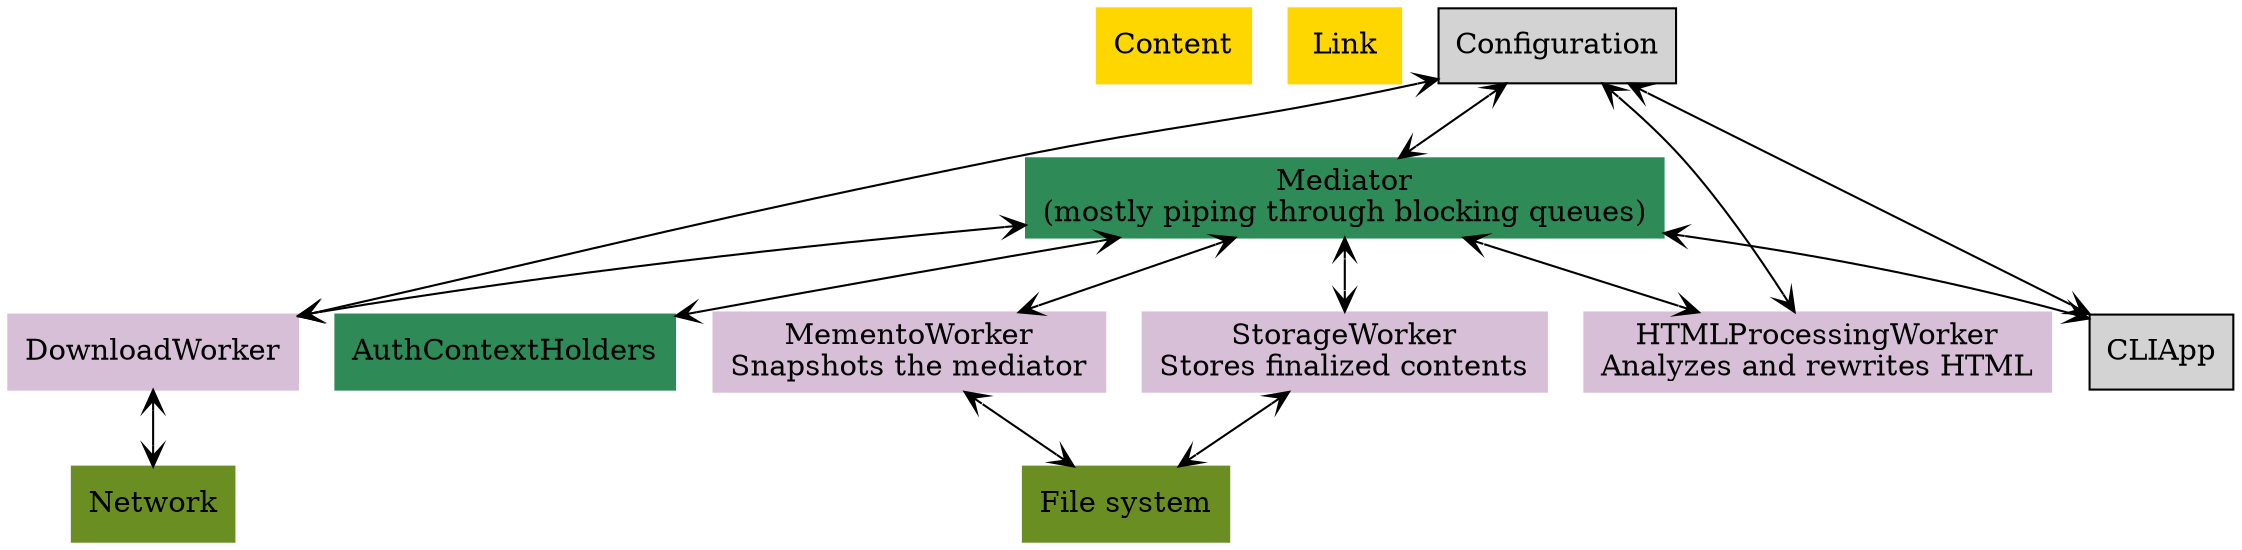 digraph G {

overlap=scale;
ratio="compress";

edge [arrowhead="vee", arrowtail="vee", dir="both"];
node [shape=box,style=filled];
{node [color="gold"] Content Link};
{node [color="olivedrab"] FileSystem Network};
{node [color="seagreen"] Mediator AuthContextHolders};
{node [color="thistle"] DownloadWorker MementoWorker HTMLProcessingWorker StorageWorker };


FileSystem [label="File system"];
Mediator [label="Mediator\n(mostly piping through blocking queues)"];
MementoWorker [label="MementoWorker\nSnapshots the mediator"]
HTMLProcessingWorker [label="HTMLProcessingWorker\nAnalyzes and rewrites HTML"]
StorageWorker [label="StorageWorker\nStores finalized contents"]


Mediator -> DownloadWorker [];
DownloadWorker -> Network;

Mediator -> HTMLProcessingWorker [];

Mediator -> StorageWorker [];
StorageWorker -> FileSystem;

Mediator -> AuthContextHolders;

Mediator -> MementoWorker;
MementoWorker -> FileSystem;

Mediator -> CLIApp;



Configuration -> CLIApp;
Configuration -> Mediator;
Configuration -> HTMLProcessingWorker;
Configuration -> DownloadWorker;

}
